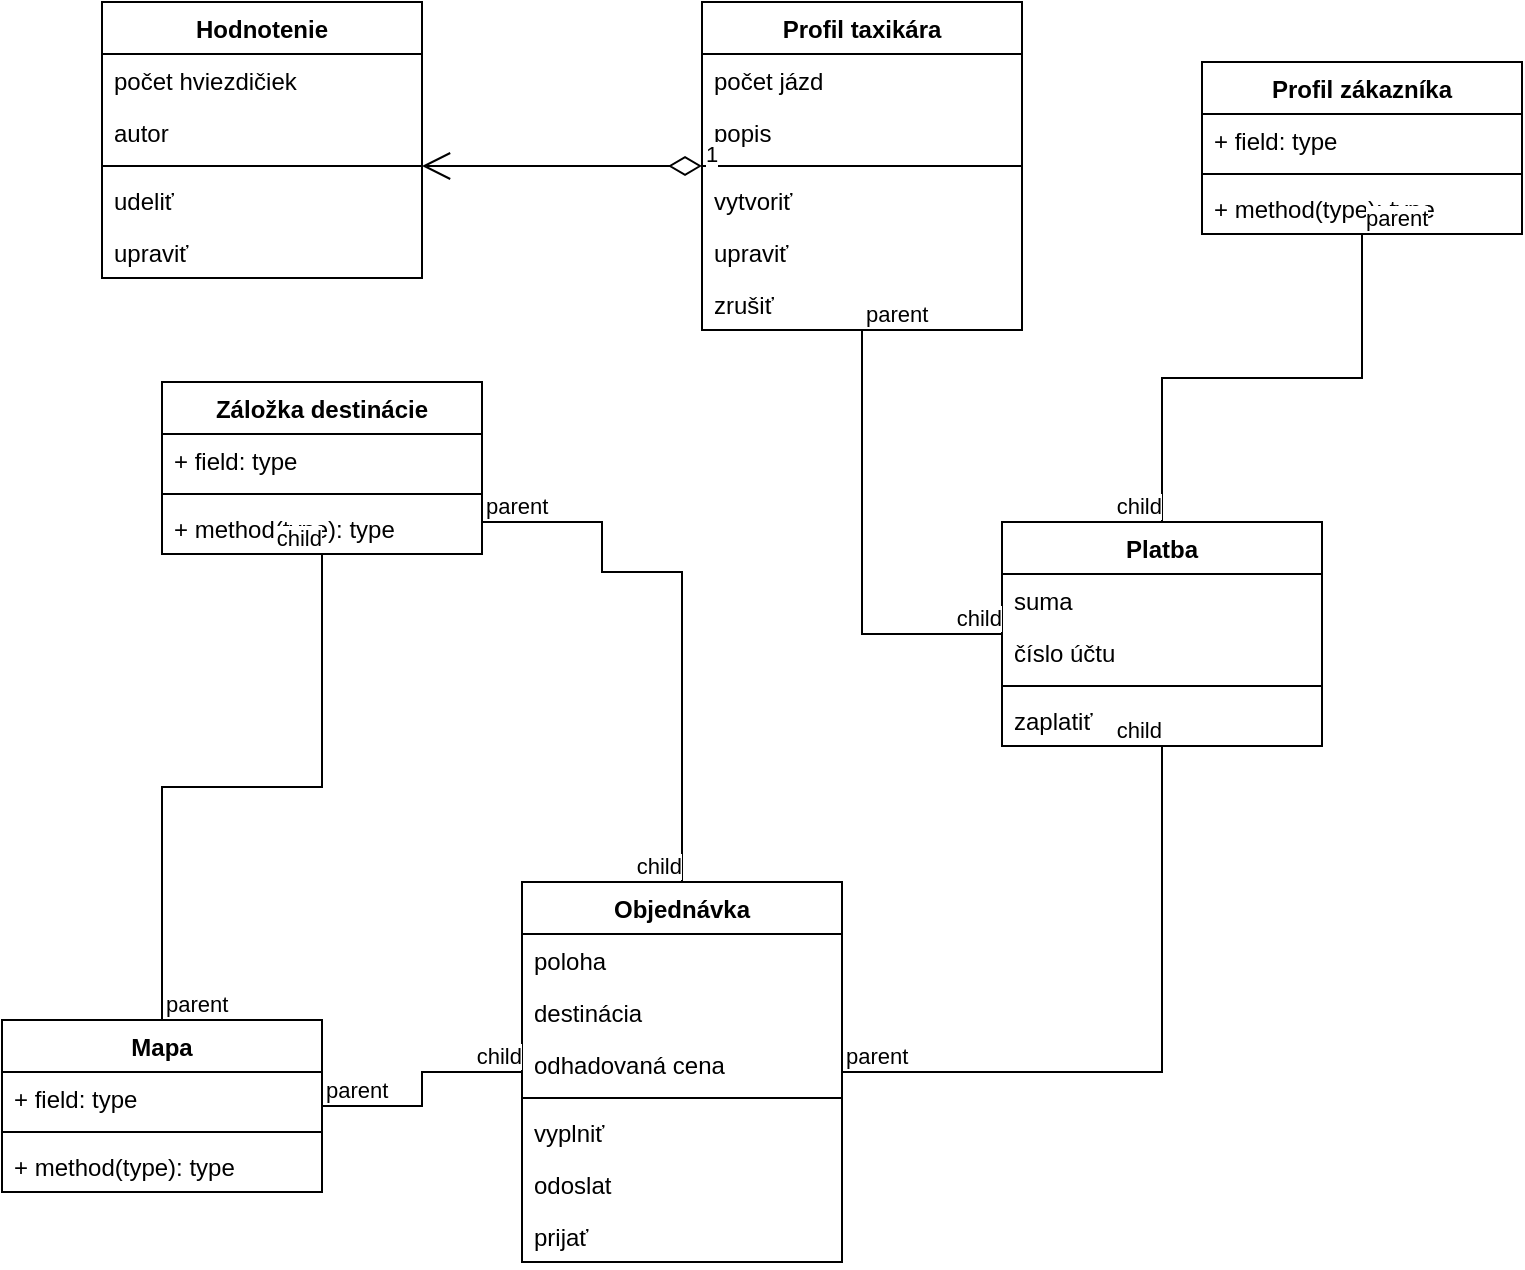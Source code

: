 <mxfile version="17.1.3" type="github">
  <diagram id="mN1ouyrNTuctR9NaxwXK" name="Page-1">
    <mxGraphModel dx="1824" dy="1749" grid="1" gridSize="10" guides="1" tooltips="1" connect="1" arrows="1" fold="1" page="1" pageScale="1" pageWidth="827" pageHeight="1169" math="0" shadow="0">
      <root>
        <mxCell id="0" />
        <mxCell id="1" parent="0" />
        <mxCell id="VDZjWGTv7sK5HXdo6hYH-1" value="Objednávka" style="swimlane;fontStyle=1;align=center;verticalAlign=top;childLayout=stackLayout;horizontal=1;startSize=26;horizontalStack=0;resizeParent=1;resizeParentMax=0;resizeLast=0;collapsible=1;marginBottom=0;" parent="1" vertex="1">
          <mxGeometry x="230" y="290" width="160" height="190" as="geometry" />
        </mxCell>
        <mxCell id="VDZjWGTv7sK5HXdo6hYH-2" value="poloha" style="text;strokeColor=none;fillColor=none;align=left;verticalAlign=top;spacingLeft=4;spacingRight=4;overflow=hidden;rotatable=0;points=[[0,0.5],[1,0.5]];portConstraint=eastwest;" parent="VDZjWGTv7sK5HXdo6hYH-1" vertex="1">
          <mxGeometry y="26" width="160" height="26" as="geometry" />
        </mxCell>
        <mxCell id="VDZjWGTv7sK5HXdo6hYH-36" value="destinácia" style="text;strokeColor=none;fillColor=none;align=left;verticalAlign=top;spacingLeft=4;spacingRight=4;overflow=hidden;rotatable=0;points=[[0,0.5],[1,0.5]];portConstraint=eastwest;" parent="VDZjWGTv7sK5HXdo6hYH-1" vertex="1">
          <mxGeometry y="52" width="160" height="26" as="geometry" />
        </mxCell>
        <mxCell id="o1BVJ0uTKJW_cMdWR_Qv-1" value="odhadovaná cena" style="text;strokeColor=none;fillColor=none;align=left;verticalAlign=top;spacingLeft=4;spacingRight=4;overflow=hidden;rotatable=0;points=[[0,0.5],[1,0.5]];portConstraint=eastwest;" parent="VDZjWGTv7sK5HXdo6hYH-1" vertex="1">
          <mxGeometry y="78" width="160" height="26" as="geometry" />
        </mxCell>
        <mxCell id="VDZjWGTv7sK5HXdo6hYH-3" value="" style="line;strokeWidth=1;fillColor=none;align=left;verticalAlign=middle;spacingTop=-1;spacingLeft=3;spacingRight=3;rotatable=0;labelPosition=right;points=[];portConstraint=eastwest;" parent="VDZjWGTv7sK5HXdo6hYH-1" vertex="1">
          <mxGeometry y="104" width="160" height="8" as="geometry" />
        </mxCell>
        <mxCell id="VDZjWGTv7sK5HXdo6hYH-4" value="vyplniť" style="text;strokeColor=none;fillColor=none;align=left;verticalAlign=top;spacingLeft=4;spacingRight=4;overflow=hidden;rotatable=0;points=[[0,0.5],[1,0.5]];portConstraint=eastwest;" parent="VDZjWGTv7sK5HXdo6hYH-1" vertex="1">
          <mxGeometry y="112" width="160" height="26" as="geometry" />
        </mxCell>
        <mxCell id="VDZjWGTv7sK5HXdo6hYH-37" value="odoslat" style="text;strokeColor=none;fillColor=none;align=left;verticalAlign=top;spacingLeft=4;spacingRight=4;overflow=hidden;rotatable=0;points=[[0,0.5],[1,0.5]];portConstraint=eastwest;" parent="VDZjWGTv7sK5HXdo6hYH-1" vertex="1">
          <mxGeometry y="138" width="160" height="26" as="geometry" />
        </mxCell>
        <mxCell id="VDZjWGTv7sK5HXdo6hYH-38" value="prijať" style="text;strokeColor=none;fillColor=none;align=left;verticalAlign=top;spacingLeft=4;spacingRight=4;overflow=hidden;rotatable=0;points=[[0,0.5],[1,0.5]];portConstraint=eastwest;" parent="VDZjWGTv7sK5HXdo6hYH-1" vertex="1">
          <mxGeometry y="164" width="160" height="26" as="geometry" />
        </mxCell>
        <mxCell id="VDZjWGTv7sK5HXdo6hYH-9" value="Hodnotenie" style="swimlane;fontStyle=1;align=center;verticalAlign=top;childLayout=stackLayout;horizontal=1;startSize=26;horizontalStack=0;resizeParent=1;resizeParentMax=0;resizeLast=0;collapsible=1;marginBottom=0;" parent="1" vertex="1">
          <mxGeometry x="20" y="-150" width="160" height="138" as="geometry" />
        </mxCell>
        <mxCell id="VDZjWGTv7sK5HXdo6hYH-10" value="počet hviezdičiek" style="text;strokeColor=none;fillColor=none;align=left;verticalAlign=top;spacingLeft=4;spacingRight=4;overflow=hidden;rotatable=0;points=[[0,0.5],[1,0.5]];portConstraint=eastwest;" parent="VDZjWGTv7sK5HXdo6hYH-9" vertex="1">
          <mxGeometry y="26" width="160" height="26" as="geometry" />
        </mxCell>
        <mxCell id="VDZjWGTv7sK5HXdo6hYH-47" value="autor" style="text;strokeColor=none;fillColor=none;align=left;verticalAlign=top;spacingLeft=4;spacingRight=4;overflow=hidden;rotatable=0;points=[[0,0.5],[1,0.5]];portConstraint=eastwest;" parent="VDZjWGTv7sK5HXdo6hYH-9" vertex="1">
          <mxGeometry y="52" width="160" height="26" as="geometry" />
        </mxCell>
        <mxCell id="VDZjWGTv7sK5HXdo6hYH-11" value="" style="line;strokeWidth=1;fillColor=none;align=left;verticalAlign=middle;spacingTop=-1;spacingLeft=3;spacingRight=3;rotatable=0;labelPosition=right;points=[];portConstraint=eastwest;" parent="VDZjWGTv7sK5HXdo6hYH-9" vertex="1">
          <mxGeometry y="78" width="160" height="8" as="geometry" />
        </mxCell>
        <mxCell id="VDZjWGTv7sK5HXdo6hYH-12" value="udeliť" style="text;strokeColor=none;fillColor=none;align=left;verticalAlign=top;spacingLeft=4;spacingRight=4;overflow=hidden;rotatable=0;points=[[0,0.5],[1,0.5]];portConstraint=eastwest;" parent="VDZjWGTv7sK5HXdo6hYH-9" vertex="1">
          <mxGeometry y="86" width="160" height="26" as="geometry" />
        </mxCell>
        <mxCell id="VDZjWGTv7sK5HXdo6hYH-51" value="upraviť" style="text;strokeColor=none;fillColor=none;align=left;verticalAlign=top;spacingLeft=4;spacingRight=4;overflow=hidden;rotatable=0;points=[[0,0.5],[1,0.5]];portConstraint=eastwest;" parent="VDZjWGTv7sK5HXdo6hYH-9" vertex="1">
          <mxGeometry y="112" width="160" height="26" as="geometry" />
        </mxCell>
        <mxCell id="VDZjWGTv7sK5HXdo6hYH-13" value="Profil taxikára" style="swimlane;fontStyle=1;align=center;verticalAlign=top;childLayout=stackLayout;horizontal=1;startSize=26;horizontalStack=0;resizeParent=1;resizeParentMax=0;resizeLast=0;collapsible=1;marginBottom=0;" parent="1" vertex="1">
          <mxGeometry x="320" y="-150" width="160" height="164" as="geometry" />
        </mxCell>
        <mxCell id="VDZjWGTv7sK5HXdo6hYH-14" value="počet jázd" style="text;strokeColor=none;fillColor=none;align=left;verticalAlign=top;spacingLeft=4;spacingRight=4;overflow=hidden;rotatable=0;points=[[0,0.5],[1,0.5]];portConstraint=eastwest;" parent="VDZjWGTv7sK5HXdo6hYH-13" vertex="1">
          <mxGeometry y="26" width="160" height="26" as="geometry" />
        </mxCell>
        <mxCell id="VDZjWGTv7sK5HXdo6hYH-43" value="popis" style="text;strokeColor=none;fillColor=none;align=left;verticalAlign=top;spacingLeft=4;spacingRight=4;overflow=hidden;rotatable=0;points=[[0,0.5],[1,0.5]];portConstraint=eastwest;" parent="VDZjWGTv7sK5HXdo6hYH-13" vertex="1">
          <mxGeometry y="52" width="160" height="26" as="geometry" />
        </mxCell>
        <mxCell id="VDZjWGTv7sK5HXdo6hYH-15" value="" style="line;strokeWidth=1;fillColor=none;align=left;verticalAlign=middle;spacingTop=-1;spacingLeft=3;spacingRight=3;rotatable=0;labelPosition=right;points=[];portConstraint=eastwest;" parent="VDZjWGTv7sK5HXdo6hYH-13" vertex="1">
          <mxGeometry y="78" width="160" height="8" as="geometry" />
        </mxCell>
        <mxCell id="VDZjWGTv7sK5HXdo6hYH-16" value="vytvoriť" style="text;strokeColor=none;fillColor=none;align=left;verticalAlign=top;spacingLeft=4;spacingRight=4;overflow=hidden;rotatable=0;points=[[0,0.5],[1,0.5]];portConstraint=eastwest;" parent="VDZjWGTv7sK5HXdo6hYH-13" vertex="1">
          <mxGeometry y="86" width="160" height="26" as="geometry" />
        </mxCell>
        <mxCell id="VDZjWGTv7sK5HXdo6hYH-49" value="upraviť" style="text;strokeColor=none;fillColor=none;align=left;verticalAlign=top;spacingLeft=4;spacingRight=4;overflow=hidden;rotatable=0;points=[[0,0.5],[1,0.5]];portConstraint=eastwest;" parent="VDZjWGTv7sK5HXdo6hYH-13" vertex="1">
          <mxGeometry y="112" width="160" height="26" as="geometry" />
        </mxCell>
        <mxCell id="VDZjWGTv7sK5HXdo6hYH-50" value="zrušiť" style="text;strokeColor=none;fillColor=none;align=left;verticalAlign=top;spacingLeft=4;spacingRight=4;overflow=hidden;rotatable=0;points=[[0,0.5],[1,0.5]];portConstraint=eastwest;" parent="VDZjWGTv7sK5HXdo6hYH-13" vertex="1">
          <mxGeometry y="138" width="160" height="26" as="geometry" />
        </mxCell>
        <mxCell id="VDZjWGTv7sK5HXdo6hYH-52" value="Platba" style="swimlane;fontStyle=1;align=center;verticalAlign=top;childLayout=stackLayout;horizontal=1;startSize=26;horizontalStack=0;resizeParent=1;resizeParentMax=0;resizeLast=0;collapsible=1;marginBottom=0;" parent="1" vertex="1">
          <mxGeometry x="470" y="110" width="160" height="112" as="geometry" />
        </mxCell>
        <mxCell id="VDZjWGTv7sK5HXdo6hYH-58" value="suma" style="text;strokeColor=none;fillColor=none;align=left;verticalAlign=top;spacingLeft=4;spacingRight=4;overflow=hidden;rotatable=0;points=[[0,0.5],[1,0.5]];portConstraint=eastwest;" parent="VDZjWGTv7sK5HXdo6hYH-52" vertex="1">
          <mxGeometry y="26" width="160" height="26" as="geometry" />
        </mxCell>
        <mxCell id="VDZjWGTv7sK5HXdo6hYH-53" value="číslo účtu" style="text;strokeColor=none;fillColor=none;align=left;verticalAlign=top;spacingLeft=4;spacingRight=4;overflow=hidden;rotatable=0;points=[[0,0.5],[1,0.5]];portConstraint=eastwest;" parent="VDZjWGTv7sK5HXdo6hYH-52" vertex="1">
          <mxGeometry y="52" width="160" height="26" as="geometry" />
        </mxCell>
        <mxCell id="VDZjWGTv7sK5HXdo6hYH-54" value="" style="line;strokeWidth=1;fillColor=none;align=left;verticalAlign=middle;spacingTop=-1;spacingLeft=3;spacingRight=3;rotatable=0;labelPosition=right;points=[];portConstraint=eastwest;" parent="VDZjWGTv7sK5HXdo6hYH-52" vertex="1">
          <mxGeometry y="78" width="160" height="8" as="geometry" />
        </mxCell>
        <mxCell id="VDZjWGTv7sK5HXdo6hYH-55" value="zaplatiť" style="text;strokeColor=none;fillColor=none;align=left;verticalAlign=top;spacingLeft=4;spacingRight=4;overflow=hidden;rotatable=0;points=[[0,0.5],[1,0.5]];portConstraint=eastwest;" parent="VDZjWGTv7sK5HXdo6hYH-52" vertex="1">
          <mxGeometry y="86" width="160" height="26" as="geometry" />
        </mxCell>
        <mxCell id="jdFO0gg6krLH-1RtM8wd-1" value="Profil zákazníka" style="swimlane;fontStyle=1;align=center;verticalAlign=top;childLayout=stackLayout;horizontal=1;startSize=26;horizontalStack=0;resizeParent=1;resizeParentMax=0;resizeLast=0;collapsible=1;marginBottom=0;" parent="1" vertex="1">
          <mxGeometry x="570" y="-120" width="160" height="86" as="geometry" />
        </mxCell>
        <mxCell id="jdFO0gg6krLH-1RtM8wd-2" value="+ field: type" style="text;strokeColor=none;fillColor=none;align=left;verticalAlign=top;spacingLeft=4;spacingRight=4;overflow=hidden;rotatable=0;points=[[0,0.5],[1,0.5]];portConstraint=eastwest;" parent="jdFO0gg6krLH-1RtM8wd-1" vertex="1">
          <mxGeometry y="26" width="160" height="26" as="geometry" />
        </mxCell>
        <mxCell id="jdFO0gg6krLH-1RtM8wd-3" value="" style="line;strokeWidth=1;fillColor=none;align=left;verticalAlign=middle;spacingTop=-1;spacingLeft=3;spacingRight=3;rotatable=0;labelPosition=right;points=[];portConstraint=eastwest;" parent="jdFO0gg6krLH-1RtM8wd-1" vertex="1">
          <mxGeometry y="52" width="160" height="8" as="geometry" />
        </mxCell>
        <mxCell id="jdFO0gg6krLH-1RtM8wd-4" value="+ method(type): type" style="text;strokeColor=none;fillColor=none;align=left;verticalAlign=top;spacingLeft=4;spacingRight=4;overflow=hidden;rotatable=0;points=[[0,0.5],[1,0.5]];portConstraint=eastwest;" parent="jdFO0gg6krLH-1RtM8wd-1" vertex="1">
          <mxGeometry y="60" width="160" height="26" as="geometry" />
        </mxCell>
        <mxCell id="C7E4gYj_CncNiSk5vlhF-1" value="Mapa" style="swimlane;fontStyle=1;align=center;verticalAlign=top;childLayout=stackLayout;horizontal=1;startSize=26;horizontalStack=0;resizeParent=1;resizeParentMax=0;resizeLast=0;collapsible=1;marginBottom=0;" vertex="1" parent="1">
          <mxGeometry x="-30" y="359" width="160" height="86" as="geometry" />
        </mxCell>
        <mxCell id="C7E4gYj_CncNiSk5vlhF-2" value="+ field: type" style="text;strokeColor=none;fillColor=none;align=left;verticalAlign=top;spacingLeft=4;spacingRight=4;overflow=hidden;rotatable=0;points=[[0,0.5],[1,0.5]];portConstraint=eastwest;" vertex="1" parent="C7E4gYj_CncNiSk5vlhF-1">
          <mxGeometry y="26" width="160" height="26" as="geometry" />
        </mxCell>
        <mxCell id="C7E4gYj_CncNiSk5vlhF-3" value="" style="line;strokeWidth=1;fillColor=none;align=left;verticalAlign=middle;spacingTop=-1;spacingLeft=3;spacingRight=3;rotatable=0;labelPosition=right;points=[];portConstraint=eastwest;" vertex="1" parent="C7E4gYj_CncNiSk5vlhF-1">
          <mxGeometry y="52" width="160" height="8" as="geometry" />
        </mxCell>
        <mxCell id="C7E4gYj_CncNiSk5vlhF-4" value="+ method(type): type" style="text;strokeColor=none;fillColor=none;align=left;verticalAlign=top;spacingLeft=4;spacingRight=4;overflow=hidden;rotatable=0;points=[[0,0.5],[1,0.5]];portConstraint=eastwest;" vertex="1" parent="C7E4gYj_CncNiSk5vlhF-1">
          <mxGeometry y="60" width="160" height="26" as="geometry" />
        </mxCell>
        <mxCell id="C7E4gYj_CncNiSk5vlhF-5" value="Záložka destinácie" style="swimlane;fontStyle=1;align=center;verticalAlign=top;childLayout=stackLayout;horizontal=1;startSize=26;horizontalStack=0;resizeParent=1;resizeParentMax=0;resizeLast=0;collapsible=1;marginBottom=0;" vertex="1" parent="1">
          <mxGeometry x="50" y="40" width="160" height="86" as="geometry" />
        </mxCell>
        <mxCell id="C7E4gYj_CncNiSk5vlhF-6" value="+ field: type" style="text;strokeColor=none;fillColor=none;align=left;verticalAlign=top;spacingLeft=4;spacingRight=4;overflow=hidden;rotatable=0;points=[[0,0.5],[1,0.5]];portConstraint=eastwest;" vertex="1" parent="C7E4gYj_CncNiSk5vlhF-5">
          <mxGeometry y="26" width="160" height="26" as="geometry" />
        </mxCell>
        <mxCell id="C7E4gYj_CncNiSk5vlhF-7" value="" style="line;strokeWidth=1;fillColor=none;align=left;verticalAlign=middle;spacingTop=-1;spacingLeft=3;spacingRight=3;rotatable=0;labelPosition=right;points=[];portConstraint=eastwest;" vertex="1" parent="C7E4gYj_CncNiSk5vlhF-5">
          <mxGeometry y="52" width="160" height="8" as="geometry" />
        </mxCell>
        <mxCell id="C7E4gYj_CncNiSk5vlhF-8" value="+ method(type): type" style="text;strokeColor=none;fillColor=none;align=left;verticalAlign=top;spacingLeft=4;spacingRight=4;overflow=hidden;rotatable=0;points=[[0,0.5],[1,0.5]];portConstraint=eastwest;" vertex="1" parent="C7E4gYj_CncNiSk5vlhF-5">
          <mxGeometry y="60" width="160" height="26" as="geometry" />
        </mxCell>
        <mxCell id="C7E4gYj_CncNiSk5vlhF-9" value="1" style="endArrow=open;html=1;endSize=12;startArrow=diamondThin;startSize=14;startFill=0;edgeStyle=orthogonalEdgeStyle;align=left;verticalAlign=bottom;rounded=0;" edge="1" parent="1" source="VDZjWGTv7sK5HXdo6hYH-13" target="VDZjWGTv7sK5HXdo6hYH-9">
          <mxGeometry x="-1" y="3" relative="1" as="geometry">
            <mxPoint x="330" y="300" as="sourcePoint" />
            <mxPoint x="490" y="300" as="targetPoint" />
            <Array as="points">
              <mxPoint x="480" y="-20" />
              <mxPoint x="480" y="-20" />
            </Array>
          </mxGeometry>
        </mxCell>
        <mxCell id="C7E4gYj_CncNiSk5vlhF-10" value="" style="endArrow=none;html=1;edgeStyle=orthogonalEdgeStyle;rounded=0;" edge="1" parent="1" source="C7E4gYj_CncNiSk5vlhF-5" target="VDZjWGTv7sK5HXdo6hYH-1">
          <mxGeometry relative="1" as="geometry">
            <mxPoint x="330" y="300" as="sourcePoint" />
            <mxPoint x="490" y="300" as="targetPoint" />
            <Array as="points">
              <mxPoint x="270" y="110" />
              <mxPoint x="270" y="135" />
            </Array>
          </mxGeometry>
        </mxCell>
        <mxCell id="C7E4gYj_CncNiSk5vlhF-11" value="parent" style="edgeLabel;resizable=0;html=1;align=left;verticalAlign=bottom;" connectable="0" vertex="1" parent="C7E4gYj_CncNiSk5vlhF-10">
          <mxGeometry x="-1" relative="1" as="geometry" />
        </mxCell>
        <mxCell id="C7E4gYj_CncNiSk5vlhF-12" value="child" style="edgeLabel;resizable=0;html=1;align=right;verticalAlign=bottom;" connectable="0" vertex="1" parent="C7E4gYj_CncNiSk5vlhF-10">
          <mxGeometry x="1" relative="1" as="geometry" />
        </mxCell>
        <mxCell id="C7E4gYj_CncNiSk5vlhF-13" value="" style="endArrow=none;html=1;edgeStyle=orthogonalEdgeStyle;rounded=0;" edge="1" parent="1" source="C7E4gYj_CncNiSk5vlhF-1" target="C7E4gYj_CncNiSk5vlhF-5">
          <mxGeometry relative="1" as="geometry">
            <mxPoint x="330" y="300" as="sourcePoint" />
            <mxPoint x="490" y="300" as="targetPoint" />
          </mxGeometry>
        </mxCell>
        <mxCell id="C7E4gYj_CncNiSk5vlhF-14" value="parent" style="edgeLabel;resizable=0;html=1;align=left;verticalAlign=bottom;" connectable="0" vertex="1" parent="C7E4gYj_CncNiSk5vlhF-13">
          <mxGeometry x="-1" relative="1" as="geometry" />
        </mxCell>
        <mxCell id="C7E4gYj_CncNiSk5vlhF-15" value="child" style="edgeLabel;resizable=0;html=1;align=right;verticalAlign=bottom;" connectable="0" vertex="1" parent="C7E4gYj_CncNiSk5vlhF-13">
          <mxGeometry x="1" relative="1" as="geometry" />
        </mxCell>
        <mxCell id="C7E4gYj_CncNiSk5vlhF-16" value="" style="endArrow=none;html=1;edgeStyle=orthogonalEdgeStyle;rounded=0;" edge="1" parent="1" source="C7E4gYj_CncNiSk5vlhF-1" target="VDZjWGTv7sK5HXdo6hYH-1">
          <mxGeometry relative="1" as="geometry">
            <mxPoint x="330" y="300" as="sourcePoint" />
            <mxPoint x="490" y="300" as="targetPoint" />
          </mxGeometry>
        </mxCell>
        <mxCell id="C7E4gYj_CncNiSk5vlhF-17" value="parent" style="edgeLabel;resizable=0;html=1;align=left;verticalAlign=bottom;" connectable="0" vertex="1" parent="C7E4gYj_CncNiSk5vlhF-16">
          <mxGeometry x="-1" relative="1" as="geometry" />
        </mxCell>
        <mxCell id="C7E4gYj_CncNiSk5vlhF-18" value="child" style="edgeLabel;resizable=0;html=1;align=right;verticalAlign=bottom;" connectable="0" vertex="1" parent="C7E4gYj_CncNiSk5vlhF-16">
          <mxGeometry x="1" relative="1" as="geometry" />
        </mxCell>
        <mxCell id="C7E4gYj_CncNiSk5vlhF-19" value="" style="endArrow=none;html=1;edgeStyle=orthogonalEdgeStyle;rounded=0;" edge="1" parent="1" source="VDZjWGTv7sK5HXdo6hYH-13" target="VDZjWGTv7sK5HXdo6hYH-52">
          <mxGeometry relative="1" as="geometry">
            <mxPoint x="330" y="300" as="sourcePoint" />
            <mxPoint x="490" y="300" as="targetPoint" />
            <Array as="points">
              <mxPoint x="400" y="166" />
            </Array>
          </mxGeometry>
        </mxCell>
        <mxCell id="C7E4gYj_CncNiSk5vlhF-20" value="parent" style="edgeLabel;resizable=0;html=1;align=left;verticalAlign=bottom;" connectable="0" vertex="1" parent="C7E4gYj_CncNiSk5vlhF-19">
          <mxGeometry x="-1" relative="1" as="geometry" />
        </mxCell>
        <mxCell id="C7E4gYj_CncNiSk5vlhF-21" value="child" style="edgeLabel;resizable=0;html=1;align=right;verticalAlign=bottom;" connectable="0" vertex="1" parent="C7E4gYj_CncNiSk5vlhF-19">
          <mxGeometry x="1" relative="1" as="geometry" />
        </mxCell>
        <mxCell id="C7E4gYj_CncNiSk5vlhF-22" value="" style="endArrow=none;html=1;edgeStyle=orthogonalEdgeStyle;rounded=0;" edge="1" parent="1" source="jdFO0gg6krLH-1RtM8wd-1" target="VDZjWGTv7sK5HXdo6hYH-52">
          <mxGeometry relative="1" as="geometry">
            <mxPoint x="330" y="300" as="sourcePoint" />
            <mxPoint x="490" y="300" as="targetPoint" />
          </mxGeometry>
        </mxCell>
        <mxCell id="C7E4gYj_CncNiSk5vlhF-23" value="parent" style="edgeLabel;resizable=0;html=1;align=left;verticalAlign=bottom;" connectable="0" vertex="1" parent="C7E4gYj_CncNiSk5vlhF-22">
          <mxGeometry x="-1" relative="1" as="geometry" />
        </mxCell>
        <mxCell id="C7E4gYj_CncNiSk5vlhF-24" value="child" style="edgeLabel;resizable=0;html=1;align=right;verticalAlign=bottom;" connectable="0" vertex="1" parent="C7E4gYj_CncNiSk5vlhF-22">
          <mxGeometry x="1" relative="1" as="geometry" />
        </mxCell>
        <mxCell id="C7E4gYj_CncNiSk5vlhF-25" value="" style="endArrow=none;html=1;edgeStyle=orthogonalEdgeStyle;rounded=0;" edge="1" parent="1" source="VDZjWGTv7sK5HXdo6hYH-1" target="VDZjWGTv7sK5HXdo6hYH-52">
          <mxGeometry relative="1" as="geometry">
            <mxPoint x="310" y="250" as="sourcePoint" />
            <mxPoint x="470" y="250" as="targetPoint" />
          </mxGeometry>
        </mxCell>
        <mxCell id="C7E4gYj_CncNiSk5vlhF-26" value="parent" style="edgeLabel;resizable=0;html=1;align=left;verticalAlign=bottom;" connectable="0" vertex="1" parent="C7E4gYj_CncNiSk5vlhF-25">
          <mxGeometry x="-1" relative="1" as="geometry" />
        </mxCell>
        <mxCell id="C7E4gYj_CncNiSk5vlhF-27" value="child" style="edgeLabel;resizable=0;html=1;align=right;verticalAlign=bottom;" connectable="0" vertex="1" parent="C7E4gYj_CncNiSk5vlhF-25">
          <mxGeometry x="1" relative="1" as="geometry" />
        </mxCell>
      </root>
    </mxGraphModel>
  </diagram>
</mxfile>
